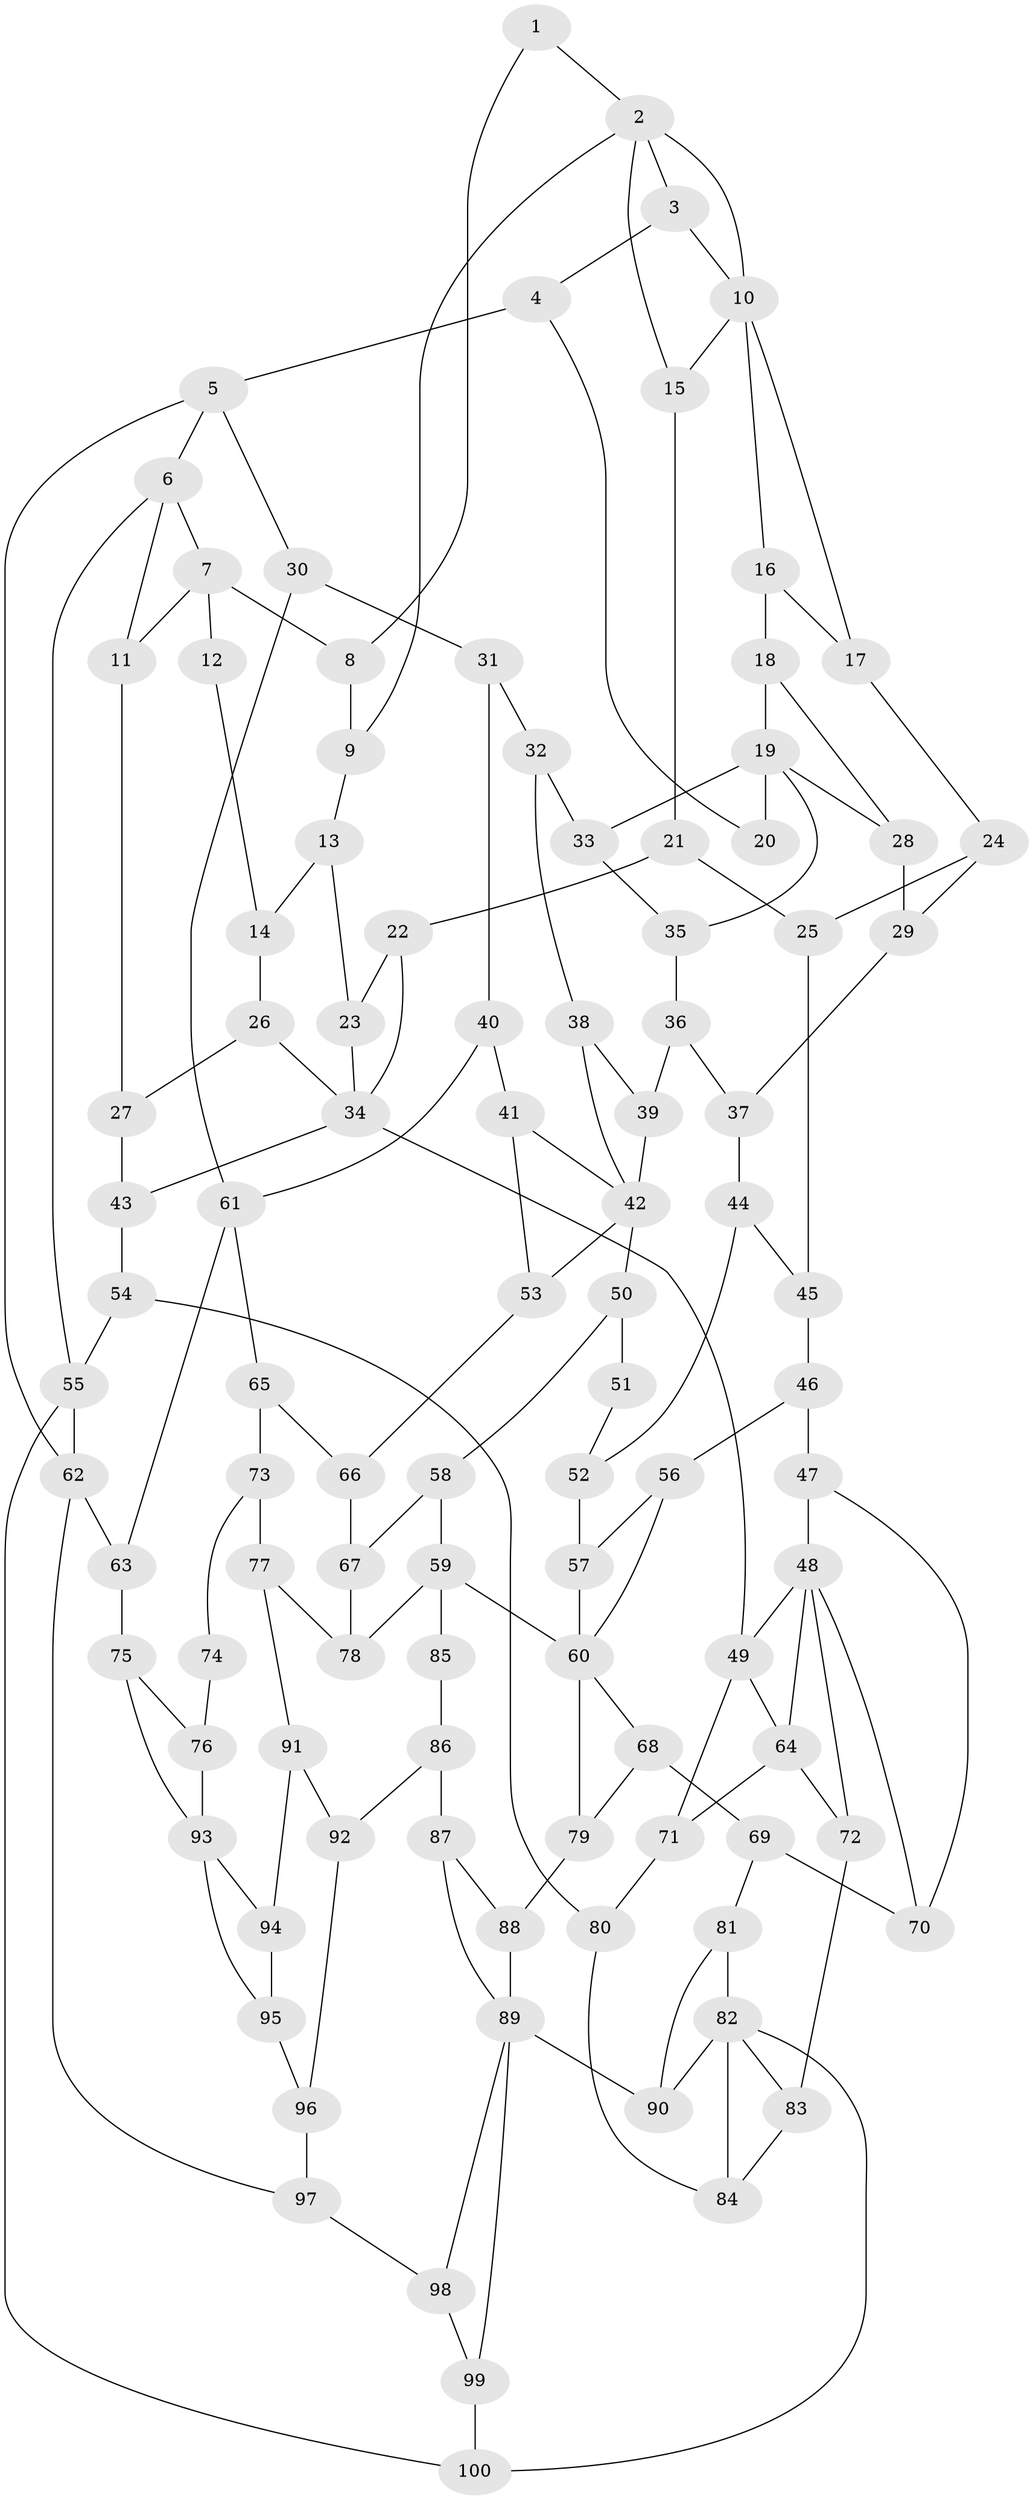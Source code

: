 // original degree distribution, {3: 0.02112676056338028, 4: 0.23943661971830985, 6: 0.23943661971830985, 5: 0.5}
// Generated by graph-tools (version 1.1) at 2025/54/03/04/25 22:54:24]
// undirected, 100 vertices, 161 edges
graph export_dot {
  node [color=gray90,style=filled];
  1;
  2;
  3;
  4;
  5;
  6;
  7;
  8;
  9;
  10;
  11;
  12;
  13;
  14;
  15;
  16;
  17;
  18;
  19;
  20;
  21;
  22;
  23;
  24;
  25;
  26;
  27;
  28;
  29;
  30;
  31;
  32;
  33;
  34;
  35;
  36;
  37;
  38;
  39;
  40;
  41;
  42;
  43;
  44;
  45;
  46;
  47;
  48;
  49;
  50;
  51;
  52;
  53;
  54;
  55;
  56;
  57;
  58;
  59;
  60;
  61;
  62;
  63;
  64;
  65;
  66;
  67;
  68;
  69;
  70;
  71;
  72;
  73;
  74;
  75;
  76;
  77;
  78;
  79;
  80;
  81;
  82;
  83;
  84;
  85;
  86;
  87;
  88;
  89;
  90;
  91;
  92;
  93;
  94;
  95;
  96;
  97;
  98;
  99;
  100;
  1 -- 2 [weight=1.0];
  1 -- 8 [weight=1.0];
  2 -- 3 [weight=1.0];
  2 -- 9 [weight=1.0];
  2 -- 10 [weight=2.0];
  2 -- 15 [weight=1.0];
  3 -- 4 [weight=1.0];
  3 -- 10 [weight=1.0];
  4 -- 5 [weight=1.0];
  4 -- 20 [weight=1.0];
  5 -- 6 [weight=1.0];
  5 -- 30 [weight=1.0];
  5 -- 62 [weight=1.0];
  6 -- 7 [weight=1.0];
  6 -- 11 [weight=1.0];
  6 -- 55 [weight=1.0];
  7 -- 8 [weight=1.0];
  7 -- 11 [weight=1.0];
  7 -- 12 [weight=2.0];
  8 -- 9 [weight=1.0];
  9 -- 13 [weight=1.0];
  10 -- 15 [weight=1.0];
  10 -- 16 [weight=1.0];
  10 -- 17 [weight=1.0];
  11 -- 27 [weight=1.0];
  12 -- 14 [weight=1.0];
  13 -- 14 [weight=1.0];
  13 -- 23 [weight=1.0];
  14 -- 26 [weight=1.0];
  15 -- 21 [weight=1.0];
  16 -- 17 [weight=1.0];
  16 -- 18 [weight=1.0];
  17 -- 24 [weight=1.0];
  18 -- 19 [weight=1.0];
  18 -- 28 [weight=1.0];
  19 -- 20 [weight=2.0];
  19 -- 28 [weight=1.0];
  19 -- 33 [weight=1.0];
  19 -- 35 [weight=1.0];
  21 -- 22 [weight=1.0];
  21 -- 25 [weight=1.0];
  22 -- 23 [weight=1.0];
  22 -- 34 [weight=1.0];
  23 -- 34 [weight=1.0];
  24 -- 25 [weight=1.0];
  24 -- 29 [weight=1.0];
  25 -- 45 [weight=1.0];
  26 -- 27 [weight=1.0];
  26 -- 34 [weight=1.0];
  27 -- 43 [weight=1.0];
  28 -- 29 [weight=1.0];
  29 -- 37 [weight=1.0];
  30 -- 31 [weight=1.0];
  30 -- 61 [weight=1.0];
  31 -- 32 [weight=1.0];
  31 -- 40 [weight=1.0];
  32 -- 33 [weight=1.0];
  32 -- 38 [weight=1.0];
  33 -- 35 [weight=1.0];
  34 -- 43 [weight=1.0];
  34 -- 49 [weight=2.0];
  35 -- 36 [weight=1.0];
  36 -- 37 [weight=1.0];
  36 -- 39 [weight=1.0];
  37 -- 44 [weight=1.0];
  38 -- 39 [weight=1.0];
  38 -- 42 [weight=1.0];
  39 -- 42 [weight=1.0];
  40 -- 41 [weight=1.0];
  40 -- 61 [weight=1.0];
  41 -- 42 [weight=1.0];
  41 -- 53 [weight=1.0];
  42 -- 50 [weight=2.0];
  42 -- 53 [weight=1.0];
  43 -- 54 [weight=1.0];
  44 -- 45 [weight=1.0];
  44 -- 52 [weight=1.0];
  45 -- 46 [weight=1.0];
  46 -- 47 [weight=1.0];
  46 -- 56 [weight=1.0];
  47 -- 48 [weight=1.0];
  47 -- 70 [weight=1.0];
  48 -- 49 [weight=1.0];
  48 -- 64 [weight=2.0];
  48 -- 70 [weight=1.0];
  48 -- 72 [weight=1.0];
  49 -- 64 [weight=2.0];
  49 -- 71 [weight=1.0];
  50 -- 51 [weight=2.0];
  50 -- 58 [weight=1.0];
  51 -- 52 [weight=1.0];
  52 -- 57 [weight=1.0];
  53 -- 66 [weight=1.0];
  54 -- 55 [weight=1.0];
  54 -- 80 [weight=1.0];
  55 -- 62 [weight=1.0];
  55 -- 100 [weight=1.0];
  56 -- 57 [weight=1.0];
  56 -- 60 [weight=1.0];
  57 -- 60 [weight=1.0];
  58 -- 59 [weight=1.0];
  58 -- 67 [weight=1.0];
  59 -- 60 [weight=2.0];
  59 -- 78 [weight=1.0];
  59 -- 85 [weight=2.0];
  60 -- 68 [weight=1.0];
  60 -- 79 [weight=1.0];
  61 -- 63 [weight=1.0];
  61 -- 65 [weight=1.0];
  62 -- 63 [weight=1.0];
  62 -- 97 [weight=1.0];
  63 -- 75 [weight=1.0];
  64 -- 71 [weight=1.0];
  64 -- 72 [weight=1.0];
  65 -- 66 [weight=1.0];
  65 -- 73 [weight=1.0];
  66 -- 67 [weight=1.0];
  67 -- 78 [weight=1.0];
  68 -- 69 [weight=1.0];
  68 -- 79 [weight=1.0];
  69 -- 70 [weight=1.0];
  69 -- 81 [weight=1.0];
  71 -- 80 [weight=1.0];
  72 -- 83 [weight=1.0];
  73 -- 74 [weight=1.0];
  73 -- 77 [weight=1.0];
  74 -- 76 [weight=2.0];
  75 -- 76 [weight=1.0];
  75 -- 93 [weight=1.0];
  76 -- 93 [weight=3.0];
  77 -- 78 [weight=1.0];
  77 -- 91 [weight=1.0];
  79 -- 88 [weight=1.0];
  80 -- 84 [weight=1.0];
  81 -- 82 [weight=1.0];
  81 -- 90 [weight=1.0];
  82 -- 83 [weight=1.0];
  82 -- 84 [weight=1.0];
  82 -- 90 [weight=2.0];
  82 -- 100 [weight=1.0];
  83 -- 84 [weight=1.0];
  85 -- 86 [weight=1.0];
  86 -- 87 [weight=1.0];
  86 -- 92 [weight=1.0];
  87 -- 88 [weight=1.0];
  87 -- 89 [weight=1.0];
  88 -- 89 [weight=1.0];
  89 -- 90 [weight=2.0];
  89 -- 98 [weight=1.0];
  89 -- 99 [weight=1.0];
  91 -- 92 [weight=1.0];
  91 -- 94 [weight=1.0];
  92 -- 96 [weight=1.0];
  93 -- 94 [weight=1.0];
  93 -- 95 [weight=1.0];
  94 -- 95 [weight=1.0];
  95 -- 96 [weight=1.0];
  96 -- 97 [weight=1.0];
  97 -- 98 [weight=1.0];
  98 -- 99 [weight=1.0];
  99 -- 100 [weight=1.0];
}
